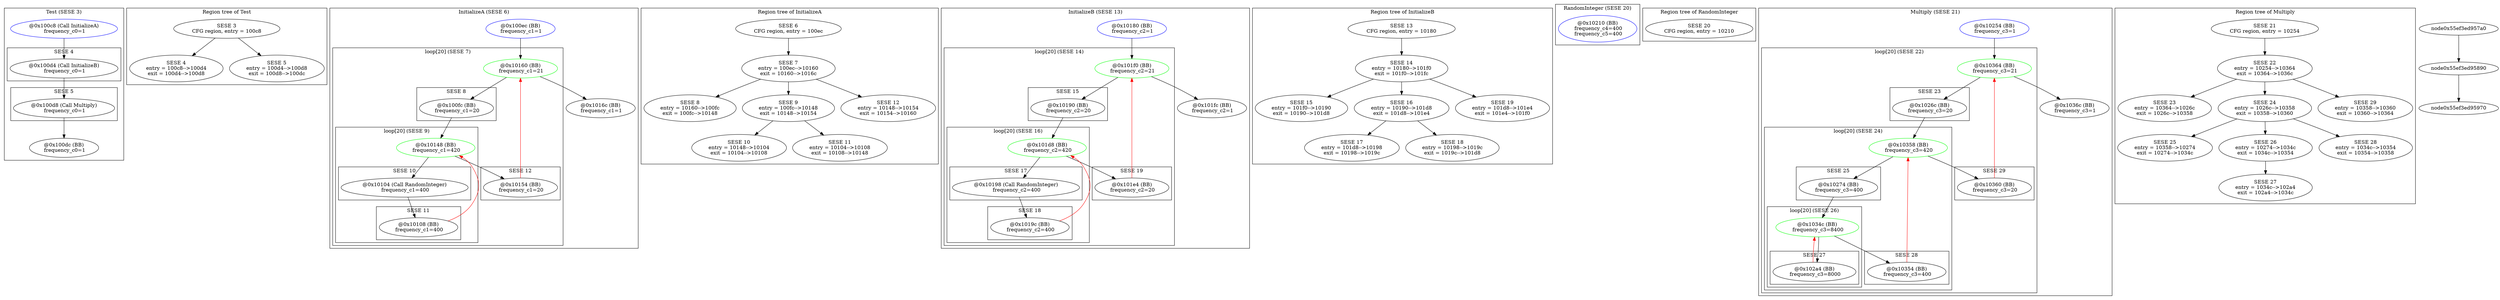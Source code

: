 digraph G {
subgraph cluster_Test {
graph [label = "Test (SESE 3)"];
subgraph cluster_sese_region0x55ef3eedf680 {
graph [label = "SESE 4"];
node0x55ef3ed999c0 [label = "@0x100d4 (Call InitializeB)\n frequency_c0=1\n"];
};
subgraph cluster_sese_region0x55ef3eed9c00 {
graph [label = "SESE 5"];
node0x55ef3ed9a530 [label = "@0x100d8 (Call Multiply)\n frequency_c0=1\n"];
};
node0x55ef3ed96500 [label = "@0x100c8 (Call InitializeA)\n frequency_c0=1\n" ,color="blue"];
node0x55ef3ed999c0;
node0x55ef3ed9a530;
node0x55ef3eda2380 [label = "@0x100dc (BB)\n frequency_c0=1\n"];
}
subgraph cluster_SESERegion_of_Test {
graph [label = "Region tree of Test"];
region0x55ef3eee2830 [label = "SESE 3
CFG region, entry = 100c8"];
region0x55ef3eedf680 [label = "SESE 4
entry = 100c8-->100d4
exit = 100d4-->100d8"];
region0x55ef3eed9c00 [label = "SESE 5
entry = 100d4-->100d8
exit = 100d8-->100dc"];
region0x55ef3eee2830 -> region0x55ef3eedf680;
region0x55ef3eee2830 -> region0x55ef3eed9c00;
}
subgraph cluster_InitializeA {
graph [label = "InitializeA (SESE 6)"];
subgraph cluster_sese_region0x55ef3ee05cb0 {
graph [label = "loop[20] (SESE 7)"];
node0x55ef3eda5120 [label = "@0x10160 (BB)\n frequency_c1=21\n" ,color="green"];
node0x55ef3eda2ae0 [label = "@0x100fc (BB)\n frequency_c1=20\n"];
node0x55ef3eda5670 [label = "@0x10148 (BB)\n frequency_c1=420\n" ,color="green"];
node0x55ef3eda3db0 [label = "@0x10104 (Call RandomInteger)\n frequency_c1=400\n"];
node0x55ef3eda47b0 [label = "@0x10108 (BB)\n frequency_c1=400\n"];
node0x55ef3edae7d0 [label = "@0x10154 (BB)\n frequency_c1=20\n"];
subgraph cluster_sese_region0x55ef3ee07320 {
graph [label = "SESE 8"];
node0x55ef3eda2ae0;
};
subgraph cluster_sese_region0x55ef3ee14790 {
graph [label = "loop[20] (SESE 9)"];
node0x55ef3eda5670;
node0x55ef3eda3db0;
node0x55ef3eda47b0;
subgraph cluster_sese_region0x55ef3edfc2d0 {
graph [label = "SESE 10"];
node0x55ef3eda3db0;
};
subgraph cluster_sese_region0x55ef3ee950f0 {
graph [label = "SESE 11"];
node0x55ef3eda47b0;
};
};
subgraph cluster_sese_region0x55ef3edce650 {
graph [label = "SESE 12"];
node0x55ef3edae7d0;
};
};
node0x55ef3eda26a0 [label = "@0x100ec (BB)\n frequency_c1=1\n" ,color="blue"];
node0x55ef3eda2ae0;
node0x55ef3eda3db0;
node0x55ef3eda47b0;
node0x55ef3eda5670;
node0x55ef3edae7d0;
node0x55ef3eda5120;
node0x55ef3edafab0 [label = "@0x1016c (BB)\n frequency_c1=1\n"];
}
subgraph cluster_SESERegion_of_InitializeA {
graph [label = "Region tree of InitializeA"];
region0x55ef3edaef70 [label = "SESE 6
CFG region, entry = 100ec"];
region0x55ef3ee05cb0 [label = "SESE 7
entry = 100ec-->10160
exit = 10160-->1016c"];
region0x55ef3ee07320 [label = "SESE 8
entry = 10160-->100fc
exit = 100fc-->10148"];
region0x55ef3ee14790 [label = "SESE 9
entry = 100fc-->10148
exit = 10148-->10154"];
region0x55ef3edfc2d0 [label = "SESE 10
entry = 10148-->10104
exit = 10104-->10108"];
region0x55ef3ee950f0 [label = "SESE 11
entry = 10104-->10108
exit = 10108-->10148"];
region0x55ef3edce650 [label = "SESE 12
entry = 10148-->10154
exit = 10154-->10160"];
region0x55ef3edaef70 -> region0x55ef3ee05cb0;
region0x55ef3ee05cb0 -> region0x55ef3ee07320;
region0x55ef3ee05cb0 -> region0x55ef3ee14790;
region0x55ef3ee14790 -> region0x55ef3edfc2d0;
region0x55ef3ee14790 -> region0x55ef3ee950f0;
region0x55ef3ee05cb0 -> region0x55ef3edce650;
}
subgraph cluster_InitializeB {
graph [label = "InitializeB (SESE 13)"];
subgraph cluster_sese_region0x55ef3ee5d210 {
graph [label = "loop[20] (SESE 14)"];
node0x55ef3eeda550 [label = "@0x101f0 (BB)\n frequency_c2=21\n" ,color="green"];
node0x55ef3eda3a20 [label = "@0x10190 (BB)\n frequency_c2=20\n"];
node0x55ef3eed81b0 [label = "@0x101d8 (BB)\n frequency_c2=420\n" ,color="green"];
node0x55ef3eda3b00 [label = "@0x10198 (Call RandomInteger)\n frequency_c2=400\n"];
node0x55ef3eed7930 [label = "@0x1019c (BB)\n frequency_c2=400\n"];
node0x55ef3eed96a0 [label = "@0x101e4 (BB)\n frequency_c2=20\n"];
subgraph cluster_sese_region0x55ef3ee954b0 {
graph [label = "SESE 15"];
node0x55ef3eda3a20;
};
subgraph cluster_sese_region0x55ef3eea5270 {
graph [label = "loop[20] (SESE 16)"];
node0x55ef3eed81b0;
node0x55ef3eda3b00;
node0x55ef3eed7930;
subgraph cluster_sese_region0x55ef3ee96650 {
graph [label = "SESE 17"];
node0x55ef3eda3b00;
};
subgraph cluster_sese_region0x55ef3ee19940 {
graph [label = "SESE 18"];
node0x55ef3eed7930;
};
};
subgraph cluster_sese_region0x55ef3ee93df0 {
graph [label = "SESE 19"];
node0x55ef3eed96a0;
};
};
node0x55ef3edb0a50 [label = "@0x10180 (BB)\n frequency_c2=1\n" ,color="blue"];
node0x55ef3eda3a20;
node0x55ef3eda3b00;
node0x55ef3eed7930;
node0x55ef3eed81b0;
node0x55ef3eed96a0;
node0x55ef3eeda550;
node0x55ef3eedacf0 [label = "@0x101fc (BB)\n frequency_c2=1\n"];
}
subgraph cluster_SESERegion_of_InitializeB {
graph [label = "Region tree of InitializeB"];
region0x55ef3ee84210 [label = "SESE 13
CFG region, entry = 10180"];
region0x55ef3ee5d210 [label = "SESE 14
entry = 10180-->101f0
exit = 101f0-->101fc"];
region0x55ef3ee954b0 [label = "SESE 15
entry = 101f0-->10190
exit = 10190-->101d8"];
region0x55ef3eea5270 [label = "SESE 16
entry = 10190-->101d8
exit = 101d8-->101e4"];
region0x55ef3ee96650 [label = "SESE 17
entry = 101d8-->10198
exit = 10198-->1019c"];
region0x55ef3ee19940 [label = "SESE 18
entry = 10198-->1019c
exit = 1019c-->101d8"];
region0x55ef3ee93df0 [label = "SESE 19
entry = 101d8-->101e4
exit = 101e4-->101f0"];
region0x55ef3ee84210 -> region0x55ef3ee5d210;
region0x55ef3ee5d210 -> region0x55ef3ee954b0;
region0x55ef3ee5d210 -> region0x55ef3eea5270;
region0x55ef3eea5270 -> region0x55ef3ee96650;
region0x55ef3eea5270 -> region0x55ef3ee19940;
region0x55ef3ee5d210 -> region0x55ef3ee93df0;
}
subgraph cluster_RandomInteger {
graph [label = "RandomInteger (SESE 20)"];
node0x55ef3eedbc90 [label = "@0x10210 (BB)\n frequency_c4=400\n frequency_c5=400\n" ,color="blue"];
}
subgraph cluster_SESERegion_of_RandomInteger {
graph [label = "Region tree of RandomInteger"];
region0x55ef3ee93e80 [label = "SESE 20
CFG region, entry = 10210"];
}
subgraph cluster_Multiply {
graph [label = "Multiply (SESE 21)"];
subgraph cluster_sese_region0x55ef3eea5d00 {
graph [label = "loop[20] (SESE 22)"];
node0x55ef3eee3e60 [label = "@0x10364 (BB)\n frequency_c3=21\n" ,color="green"];
node0x55ef3eed6ef0 [label = "@0x1026c (BB)\n frequency_c3=20\n"];
node0x55ef3eee35c0 [label = "@0x10358 (BB)\n frequency_c3=420\n" ,color="green"];
node0x55ef3eedea60 [label = "@0x10274 (BB)\n frequency_c3=400\n"];
node0x55ef3eee2750 [label = "@0x1034c (BB)\n frequency_c3=8400\n" ,color="green"];
node0x55ef3eee1250 [label = "@0x102a4 (BB)\n frequency_c3=8000\n"];
node0x55ef3eee2ef0 [label = "@0x10354 (BB)\n frequency_c3=400\n"];
node0x55ef3eee3b90 [label = "@0x10360 (BB)\n frequency_c3=20\n"];
subgraph cluster_sese_region0x55ef3ee93af0 {
graph [label = "SESE 23"];
node0x55ef3eed6ef0;
};
subgraph cluster_sese_region0x55ef3ee93b80 {
graph [label = "loop[20] (SESE 24)"];
node0x55ef3eee35c0;
node0x55ef3eedea60;
node0x55ef3eee2750;
node0x55ef3eee1250;
node0x55ef3eee2ef0;
subgraph cluster_sese_region0x55ef3ee14a50 {
graph [label = "SESE 25"];
node0x55ef3eedea60;
};
subgraph cluster_sese_region0x55ef3ee084c0 {
graph [label = "loop[20] (SESE 26)"];
node0x55ef3eee2750;
node0x55ef3eee1250;
subgraph cluster_sese_region0x55ef3ee08140 {
graph [label = "SESE 27"];
node0x55ef3eee1250;
};
};
subgraph cluster_sese_region0x55ef3edb6c90 {
graph [label = "SESE 28"];
node0x55ef3eee2ef0;
};
};
subgraph cluster_sese_region0x55ef3ee95db0 {
graph [label = "SESE 29"];
node0x55ef3eee3b90;
};
};
node0x55ef3eed6e10 [label = "@0x10254 (BB)\n frequency_c3=1\n" ,color="blue"];
node0x55ef3eed6ef0;
node0x55ef3eedea60;
node0x55ef3eee1250;
node0x55ef3eee2750;
node0x55ef3eee2ef0;
node0x55ef3eee35c0;
node0x55ef3eee3b90;
node0x55ef3eee3e60;
node0x55ef3eeea2e0 [label = "@0x1036c (BB)\n frequency_c3=1\n"];
}
subgraph cluster_SESERegion_of_Multiply {
graph [label = "Region tree of Multiply"];
region0x55ef3eea5c70 [label = "SESE 21
CFG region, entry = 10254"];
region0x55ef3eea5d00 [label = "SESE 22
entry = 10254-->10364
exit = 10364-->1036c"];
region0x55ef3ee93af0 [label = "SESE 23
entry = 10364-->1026c
exit = 1026c-->10358"];
region0x55ef3ee93b80 [label = "SESE 24
entry = 1026c-->10358
exit = 10358-->10360"];
region0x55ef3ee14a50 [label = "SESE 25
entry = 10358-->10274
exit = 10274-->1034c"];
region0x55ef3ee084c0 [label = "SESE 26
entry = 10274-->1034c
exit = 1034c-->10354"];
region0x55ef3ee08140 [label = "SESE 27
entry = 1034c-->102a4
exit = 102a4-->1034c"];
region0x55ef3edb6c90 [label = "SESE 28
entry = 1034c-->10354
exit = 10354-->10358"];
region0x55ef3ee95db0 [label = "SESE 29
entry = 10358-->10360
exit = 10360-->10364"];
region0x55ef3eea5c70 -> region0x55ef3eea5d00;
region0x55ef3eea5d00 -> region0x55ef3ee93af0;
region0x55ef3eea5d00 -> region0x55ef3ee93b80;
region0x55ef3ee93b80 -> region0x55ef3ee14a50;
region0x55ef3ee93b80 -> region0x55ef3ee084c0;
region0x55ef3ee084c0 -> region0x55ef3ee08140;
region0x55ef3ee93b80 -> region0x55ef3edb6c90;
region0x55ef3eea5d00 -> region0x55ef3ee95db0;
}
node0x55ef3ed957a0 -> node0x55ef3ed95890;
node0x55ef3ed95890 -> node0x55ef3ed95970;
node0x55ef3ed96500 -> node0x55ef3ed999c0;
node0x55ef3ed999c0 -> node0x55ef3ed9a530;
node0x55ef3ed9a530 -> node0x55ef3eda2380;
node0x55ef3eda26a0 -> node0x55ef3eda5120;
node0x55ef3eda2ae0 -> node0x55ef3eda5670;
node0x55ef3eda3db0 -> node0x55ef3eda47b0;
node0x55ef3eda47b0 -> node0x55ef3eda5670[color="red"];
node0x55ef3eda5670 -> node0x55ef3eda3db0;
node0x55ef3eda5670 -> node0x55ef3edae7d0;
node0x55ef3edae7d0 -> node0x55ef3eda5120[color="red"];
node0x55ef3eda5120 -> node0x55ef3eda2ae0;
node0x55ef3eda5120 -> node0x55ef3edafab0;
node0x55ef3edb0a50 -> node0x55ef3eeda550;
node0x55ef3eda3a20 -> node0x55ef3eed81b0;
node0x55ef3eda3b00 -> node0x55ef3eed7930;
node0x55ef3eed7930 -> node0x55ef3eed81b0[color="red"];
node0x55ef3eed81b0 -> node0x55ef3eda3b00;
node0x55ef3eed81b0 -> node0x55ef3eed96a0;
node0x55ef3eed96a0 -> node0x55ef3eeda550[color="red"];
node0x55ef3eeda550 -> node0x55ef3eda3a20;
node0x55ef3eeda550 -> node0x55ef3eedacf0;
node0x55ef3eed6e10 -> node0x55ef3eee3e60;
node0x55ef3eed6ef0 -> node0x55ef3eee35c0;
node0x55ef3eedea60 -> node0x55ef3eee2750;
node0x55ef3eee1250 -> node0x55ef3eee2750[color="red"];
node0x55ef3eee2750 -> node0x55ef3eee1250;
node0x55ef3eee2750 -> node0x55ef3eee2ef0;
node0x55ef3eee2ef0 -> node0x55ef3eee35c0[color="red"];
node0x55ef3eee35c0 -> node0x55ef3eedea60;
node0x55ef3eee35c0 -> node0x55ef3eee3b90;
node0x55ef3eee3b90 -> node0x55ef3eee3e60[color="red"];
node0x55ef3eee3e60 -> node0x55ef3eed6ef0;
node0x55ef3eee3e60 -> node0x55ef3eeea2e0;
}
